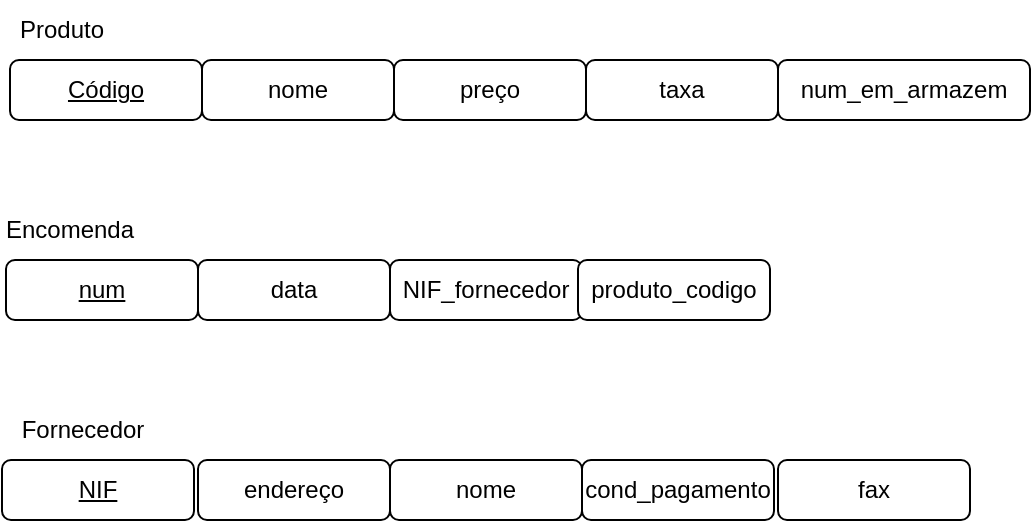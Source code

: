 <mxfile version="24.0.1" type="github">
  <diagram name="Página-1" id="Hzssy5CMI8nyhF7wrBr9">
    <mxGraphModel dx="1290" dy="565" grid="1" gridSize="10" guides="1" tooltips="1" connect="1" arrows="1" fold="1" page="1" pageScale="1" pageWidth="827" pageHeight="1169" math="0" shadow="0">
      <root>
        <mxCell id="0" />
        <mxCell id="1" parent="0" />
        <mxCell id="vlHEUzFtu7dAdNHxG981-1" value="nome" style="rounded=1;whiteSpace=wrap;html=1;" parent="1" vertex="1">
          <mxGeometry x="130" y="80" width="96" height="30" as="geometry" />
        </mxCell>
        <mxCell id="vlHEUzFtu7dAdNHxG981-2" value="preço" style="rounded=1;whiteSpace=wrap;html=1;" parent="1" vertex="1">
          <mxGeometry x="226" y="80" width="96" height="30" as="geometry" />
        </mxCell>
        <mxCell id="vlHEUzFtu7dAdNHxG981-3" value="taxa" style="rounded=1;whiteSpace=wrap;html=1;" parent="1" vertex="1">
          <mxGeometry x="322" y="80" width="96" height="30" as="geometry" />
        </mxCell>
        <mxCell id="vlHEUzFtu7dAdNHxG981-4" value="&lt;u&gt;Código&lt;/u&gt;" style="rounded=1;whiteSpace=wrap;html=1;" parent="1" vertex="1">
          <mxGeometry x="34" y="80" width="96" height="30" as="geometry" />
        </mxCell>
        <mxCell id="vlHEUzFtu7dAdNHxG981-5" value="Produto" style="text;strokeColor=none;align=center;fillColor=none;html=1;verticalAlign=middle;whiteSpace=wrap;rounded=0;" parent="1" vertex="1">
          <mxGeometry x="30" y="50" width="60" height="30" as="geometry" />
        </mxCell>
        <mxCell id="vlHEUzFtu7dAdNHxG981-6" value="num_em_armazem" style="rounded=1;whiteSpace=wrap;html=1;" parent="1" vertex="1">
          <mxGeometry x="418" y="80" width="126" height="30" as="geometry" />
        </mxCell>
        <mxCell id="vWgkm_PZi4vlfXVPb86A-1" value="data" style="rounded=1;whiteSpace=wrap;html=1;" vertex="1" parent="1">
          <mxGeometry x="128" y="180" width="96" height="30" as="geometry" />
        </mxCell>
        <mxCell id="vWgkm_PZi4vlfXVPb86A-2" value="NIF_fornecedor" style="rounded=1;whiteSpace=wrap;html=1;" vertex="1" parent="1">
          <mxGeometry x="224" y="180" width="96" height="30" as="geometry" />
        </mxCell>
        <mxCell id="vWgkm_PZi4vlfXVPb86A-3" value="&lt;u&gt;num&lt;/u&gt;" style="rounded=1;whiteSpace=wrap;html=1;" vertex="1" parent="1">
          <mxGeometry x="32" y="180" width="96" height="30" as="geometry" />
        </mxCell>
        <mxCell id="vWgkm_PZi4vlfXVPb86A-4" value="Encomenda" style="text;strokeColor=none;align=center;fillColor=none;html=1;verticalAlign=middle;whiteSpace=wrap;rounded=0;" vertex="1" parent="1">
          <mxGeometry x="34" y="150" width="60" height="30" as="geometry" />
        </mxCell>
        <mxCell id="vWgkm_PZi4vlfXVPb86A-5" value="produto_codigo" style="rounded=1;whiteSpace=wrap;html=1;" vertex="1" parent="1">
          <mxGeometry x="318" y="180" width="96" height="30" as="geometry" />
        </mxCell>
        <mxCell id="vWgkm_PZi4vlfXVPb86A-7" value="&lt;u&gt;NIF&lt;/u&gt;" style="rounded=1;whiteSpace=wrap;html=1;" vertex="1" parent="1">
          <mxGeometry x="30" y="280" width="96" height="30" as="geometry" />
        </mxCell>
        <mxCell id="vWgkm_PZi4vlfXVPb86A-9" value="endereço" style="rounded=1;whiteSpace=wrap;html=1;" vertex="1" parent="1">
          <mxGeometry x="128" y="280" width="96" height="30" as="geometry" />
        </mxCell>
        <mxCell id="vWgkm_PZi4vlfXVPb86A-10" value="Fornecedor" style="text;html=1;align=center;verticalAlign=middle;resizable=0;points=[];autosize=1;strokeColor=none;fillColor=none;" vertex="1" parent="1">
          <mxGeometry x="30" y="250" width="80" height="30" as="geometry" />
        </mxCell>
        <mxCell id="vWgkm_PZi4vlfXVPb86A-11" value="nome" style="rounded=1;whiteSpace=wrap;html=1;" vertex="1" parent="1">
          <mxGeometry x="224" y="280" width="96" height="30" as="geometry" />
        </mxCell>
        <mxCell id="vWgkm_PZi4vlfXVPb86A-12" value="cond_pagamento" style="rounded=1;whiteSpace=wrap;html=1;" vertex="1" parent="1">
          <mxGeometry x="320" y="280" width="96" height="30" as="geometry" />
        </mxCell>
        <mxCell id="vWgkm_PZi4vlfXVPb86A-13" value="fax" style="rounded=1;whiteSpace=wrap;html=1;" vertex="1" parent="1">
          <mxGeometry x="418" y="280" width="96" height="30" as="geometry" />
        </mxCell>
      </root>
    </mxGraphModel>
  </diagram>
</mxfile>
